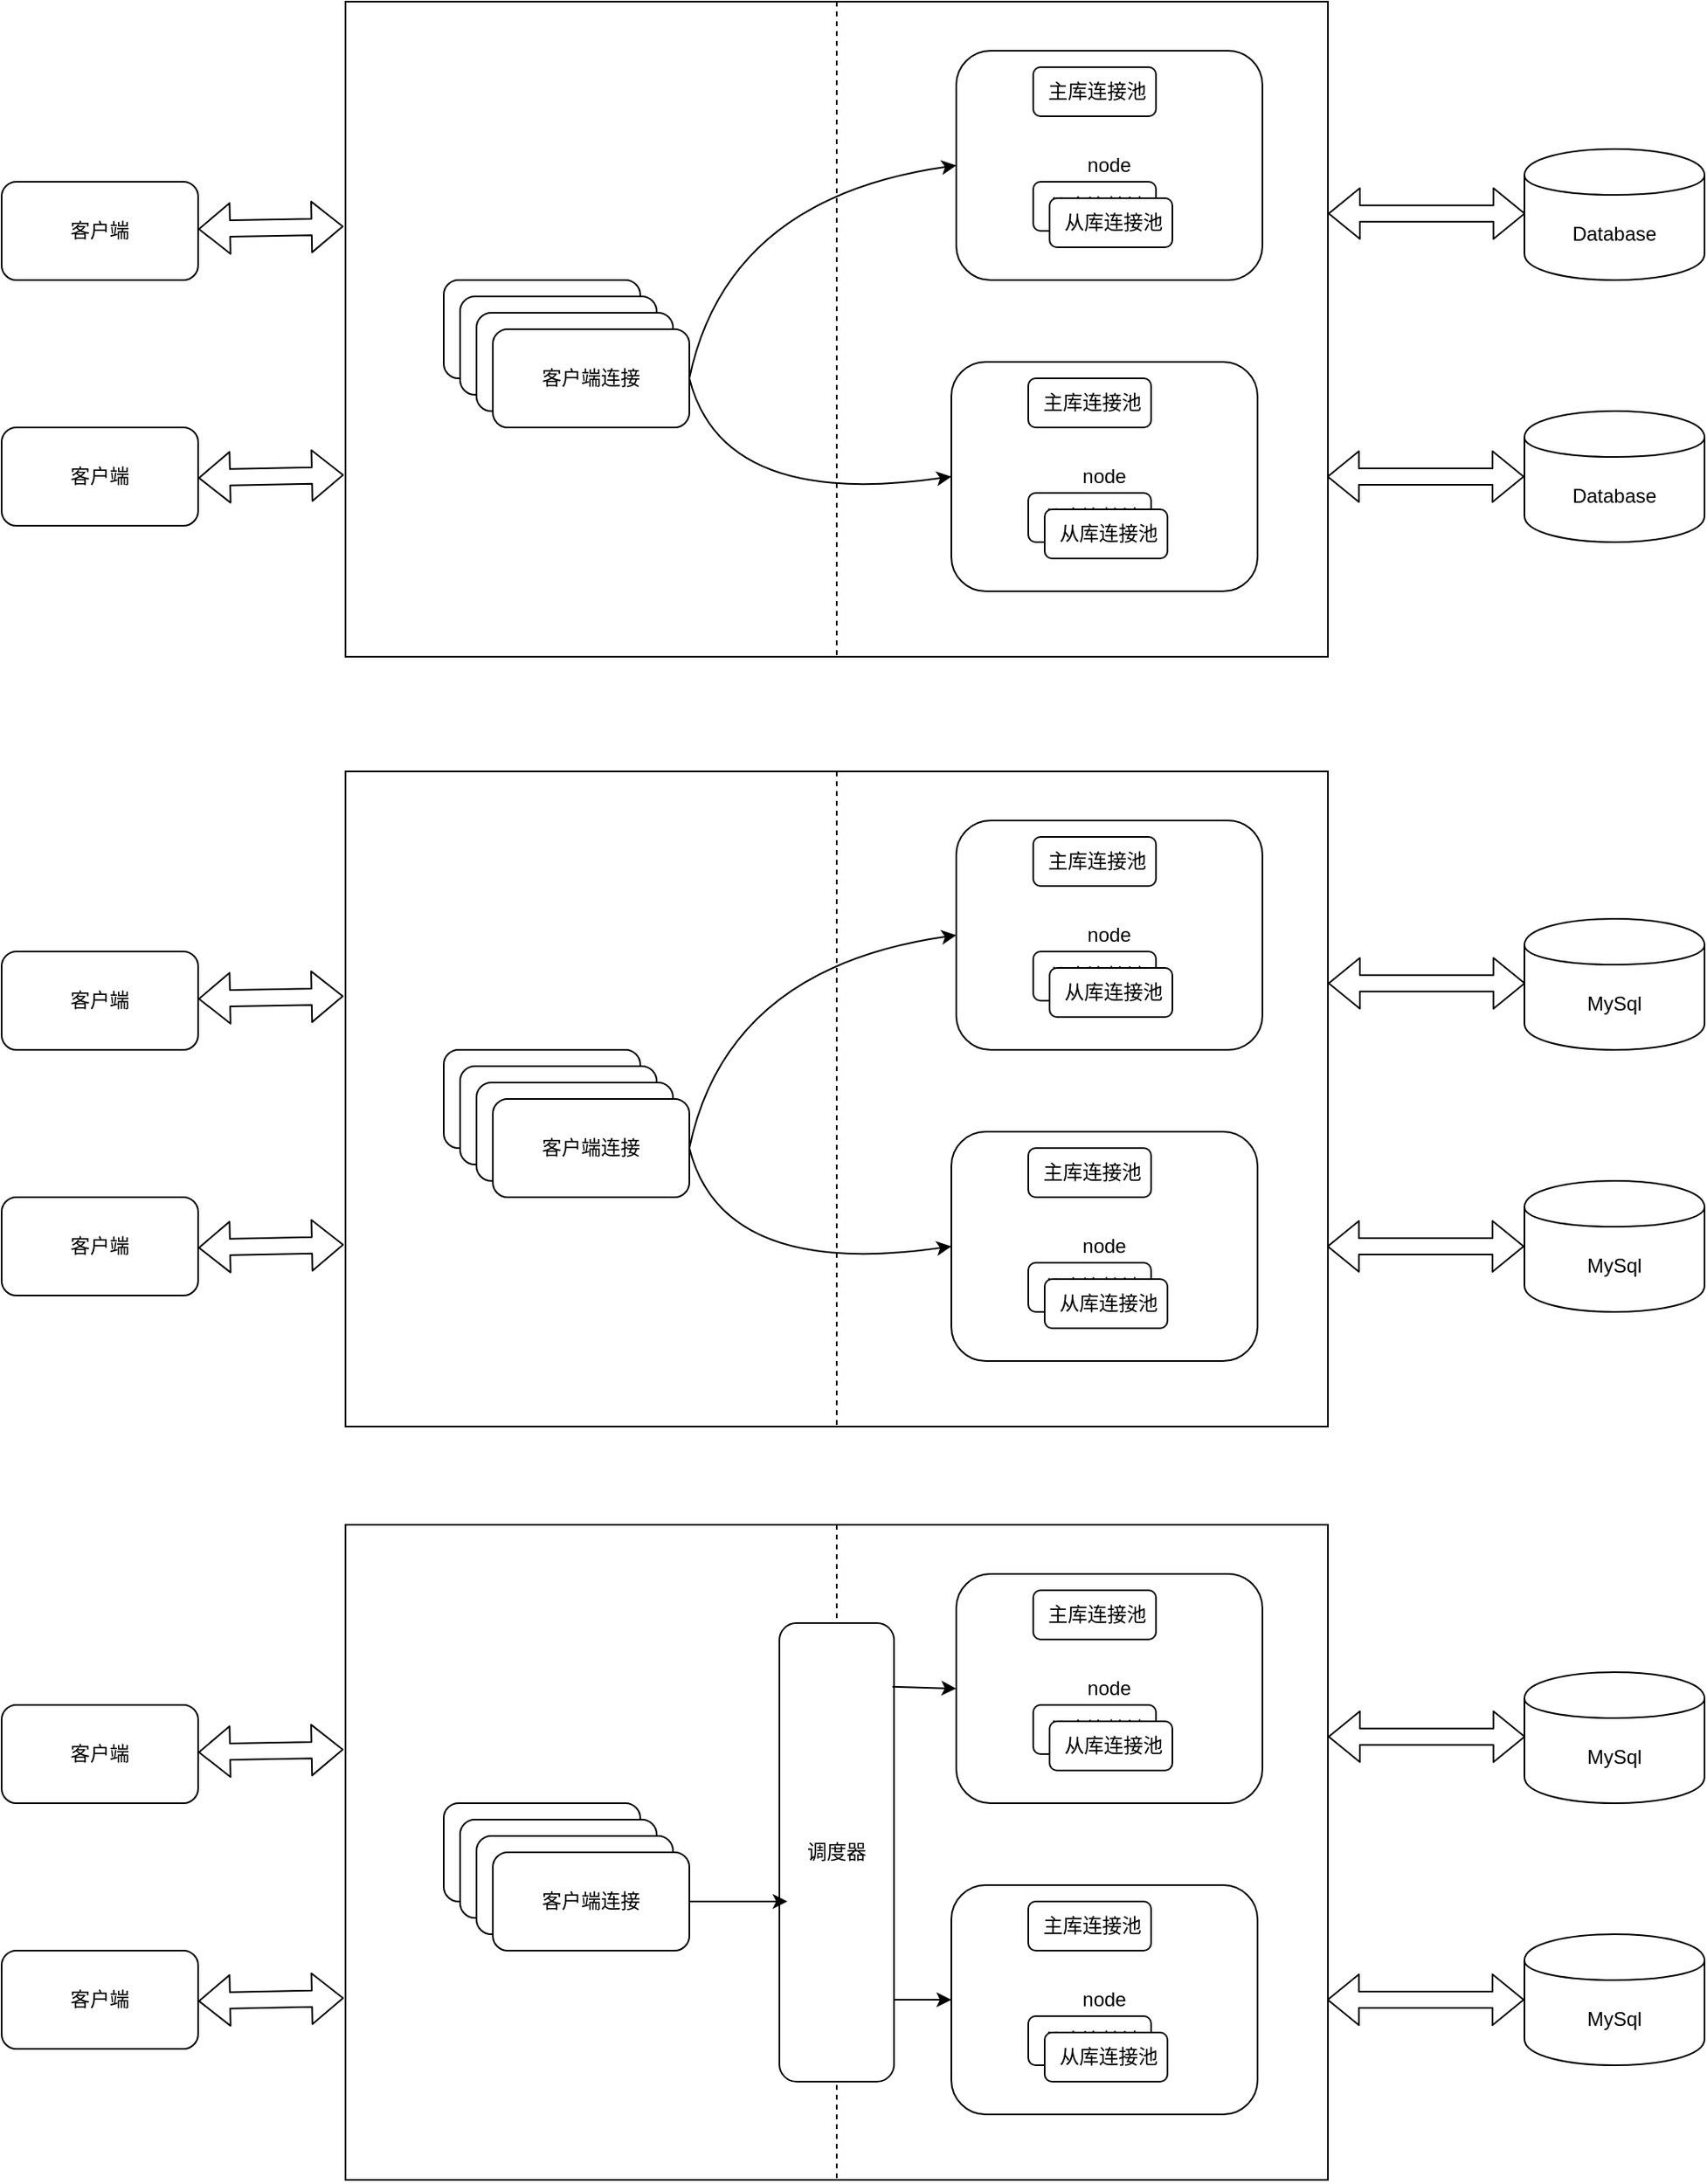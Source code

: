 <mxfile version="12.6.5" type="github">
  <diagram id="DQ5-OdrN3KlwLKlJDO0O" name="Page-1">
    <mxGraphModel dx="2537" dy="818" grid="1" gridSize="10" guides="1" tooltips="1" connect="1" arrows="1" fold="1" page="1" pageScale="1" pageWidth="827" pageHeight="1169" math="0" shadow="0">
      <root>
        <mxCell id="0"/>
        <mxCell id="1" parent="0"/>
        <mxCell id="GSYN4I2Z11RoLfkmnIbL-2" value="" style="rounded=0;whiteSpace=wrap;html=1;" parent="1" vertex="1">
          <mxGeometry x="-300" y="70" width="600" height="400" as="geometry"/>
        </mxCell>
        <mxCell id="GSYN4I2Z11RoLfkmnIbL-15" value="" style="group" parent="1" vertex="1" connectable="0">
          <mxGeometry x="73" y="100" width="187" height="140" as="geometry"/>
        </mxCell>
        <mxCell id="GSYN4I2Z11RoLfkmnIbL-14" value="node" style="rounded=1;whiteSpace=wrap;html=1;" parent="GSYN4I2Z11RoLfkmnIbL-15" vertex="1">
          <mxGeometry width="187" height="140" as="geometry"/>
        </mxCell>
        <mxCell id="GSYN4I2Z11RoLfkmnIbL-11" value="&amp;nbsp;主库连接池" style="rounded=1;whiteSpace=wrap;html=1;" parent="GSYN4I2Z11RoLfkmnIbL-15" vertex="1">
          <mxGeometry x="47" y="10" width="75" height="30" as="geometry"/>
        </mxCell>
        <mxCell id="GSYN4I2Z11RoLfkmnIbL-12" value="&amp;nbsp;从库连接池" style="rounded=1;whiteSpace=wrap;html=1;" parent="GSYN4I2Z11RoLfkmnIbL-15" vertex="1">
          <mxGeometry x="47" y="80" width="75" height="30" as="geometry"/>
        </mxCell>
        <mxCell id="GSYN4I2Z11RoLfkmnIbL-13" value="&amp;nbsp;从库连接池" style="rounded=1;whiteSpace=wrap;html=1;" parent="GSYN4I2Z11RoLfkmnIbL-15" vertex="1">
          <mxGeometry x="57" y="90" width="75" height="30" as="geometry"/>
        </mxCell>
        <mxCell id="GSYN4I2Z11RoLfkmnIbL-16" value="" style="group" parent="1" vertex="1" connectable="0">
          <mxGeometry x="70" y="290" width="187" height="140" as="geometry"/>
        </mxCell>
        <mxCell id="GSYN4I2Z11RoLfkmnIbL-17" value="node" style="rounded=1;whiteSpace=wrap;html=1;" parent="GSYN4I2Z11RoLfkmnIbL-16" vertex="1">
          <mxGeometry width="187" height="140" as="geometry"/>
        </mxCell>
        <mxCell id="GSYN4I2Z11RoLfkmnIbL-18" value="&amp;nbsp;主库连接池" style="rounded=1;whiteSpace=wrap;html=1;" parent="GSYN4I2Z11RoLfkmnIbL-16" vertex="1">
          <mxGeometry x="47" y="10" width="75" height="30" as="geometry"/>
        </mxCell>
        <mxCell id="GSYN4I2Z11RoLfkmnIbL-19" value="&amp;nbsp;从库连接池" style="rounded=1;whiteSpace=wrap;html=1;" parent="GSYN4I2Z11RoLfkmnIbL-16" vertex="1">
          <mxGeometry x="47" y="80" width="75" height="30" as="geometry"/>
        </mxCell>
        <mxCell id="GSYN4I2Z11RoLfkmnIbL-20" value="&amp;nbsp;从库连接池" style="rounded=1;whiteSpace=wrap;html=1;" parent="GSYN4I2Z11RoLfkmnIbL-16" vertex="1">
          <mxGeometry x="57" y="90" width="75" height="30" as="geometry"/>
        </mxCell>
        <mxCell id="GSYN4I2Z11RoLfkmnIbL-21" value="" style="group" parent="1" vertex="1" connectable="0">
          <mxGeometry x="-240" y="240" width="150" height="90" as="geometry"/>
        </mxCell>
        <mxCell id="GSYN4I2Z11RoLfkmnIbL-6" value="客户端连接" style="rounded=1;whiteSpace=wrap;html=1;" parent="GSYN4I2Z11RoLfkmnIbL-21" vertex="1">
          <mxGeometry width="120" height="60" as="geometry"/>
        </mxCell>
        <mxCell id="GSYN4I2Z11RoLfkmnIbL-7" value="客户端连接" style="rounded=1;whiteSpace=wrap;html=1;" parent="GSYN4I2Z11RoLfkmnIbL-21" vertex="1">
          <mxGeometry x="10" y="10" width="120" height="60" as="geometry"/>
        </mxCell>
        <mxCell id="GSYN4I2Z11RoLfkmnIbL-8" value="客户端连接" style="rounded=1;whiteSpace=wrap;html=1;" parent="GSYN4I2Z11RoLfkmnIbL-21" vertex="1">
          <mxGeometry x="20" y="20" width="120" height="60" as="geometry"/>
        </mxCell>
        <mxCell id="GSYN4I2Z11RoLfkmnIbL-9" value="客户端连接" style="rounded=1;whiteSpace=wrap;html=1;" parent="GSYN4I2Z11RoLfkmnIbL-21" vertex="1">
          <mxGeometry x="30" y="30" width="120" height="60" as="geometry"/>
        </mxCell>
        <mxCell id="GSYN4I2Z11RoLfkmnIbL-25" value="客户端" style="rounded=1;whiteSpace=wrap;html=1;" parent="1" vertex="1">
          <mxGeometry x="-510" y="180" width="120" height="60" as="geometry"/>
        </mxCell>
        <mxCell id="GSYN4I2Z11RoLfkmnIbL-26" value="客户端" style="rounded=1;whiteSpace=wrap;html=1;" parent="1" vertex="1">
          <mxGeometry x="-510" y="330" width="120" height="60" as="geometry"/>
        </mxCell>
        <mxCell id="GSYN4I2Z11RoLfkmnIbL-27" value="" style="shape=flexArrow;endArrow=classic;startArrow=classic;html=1;entryX=-0.002;entryY=0.343;entryDx=0;entryDy=0;entryPerimeter=0;" parent="1" source="GSYN4I2Z11RoLfkmnIbL-25" target="GSYN4I2Z11RoLfkmnIbL-2" edge="1">
          <mxGeometry width="50" height="50" relative="1" as="geometry">
            <mxPoint x="-390" y="260" as="sourcePoint"/>
            <mxPoint x="-319.289" y="210" as="targetPoint"/>
          </mxGeometry>
        </mxCell>
        <mxCell id="GSYN4I2Z11RoLfkmnIbL-28" value="" style="shape=flexArrow;endArrow=classic;startArrow=classic;html=1;" parent="1" edge="1">
          <mxGeometry width="50" height="50" relative="1" as="geometry">
            <mxPoint x="-390" y="360.831" as="sourcePoint"/>
            <mxPoint x="-301" y="359" as="targetPoint"/>
          </mxGeometry>
        </mxCell>
        <mxCell id="GSYN4I2Z11RoLfkmnIbL-33" value="" style="shape=flexArrow;endArrow=classic;startArrow=classic;html=1;entryX=0.999;entryY=0.725;entryDx=0;entryDy=0;entryPerimeter=0;" parent="1" target="GSYN4I2Z11RoLfkmnIbL-2" edge="1">
          <mxGeometry width="50" height="50" relative="1" as="geometry">
            <mxPoint x="420" y="360" as="sourcePoint"/>
            <mxPoint x="349.289" y="360" as="targetPoint"/>
          </mxGeometry>
        </mxCell>
        <mxCell id="GSYN4I2Z11RoLfkmnIbL-41" value="" style="endArrow=none;dashed=1;html=1;exitX=0.5;exitY=0;exitDx=0;exitDy=0;entryX=0.5;entryY=1;entryDx=0;entryDy=0;" parent="1" source="GSYN4I2Z11RoLfkmnIbL-2" target="GSYN4I2Z11RoLfkmnIbL-2" edge="1">
          <mxGeometry width="50" height="50" relative="1" as="geometry">
            <mxPoint x="-30" y="-10" as="sourcePoint"/>
            <mxPoint x="-30" y="470" as="targetPoint"/>
          </mxGeometry>
        </mxCell>
        <mxCell id="GSYN4I2Z11RoLfkmnIbL-43" value="" style="curved=1;endArrow=classic;html=1;entryX=0;entryY=0.5;entryDx=0;entryDy=0;" parent="1" target="GSYN4I2Z11RoLfkmnIbL-17" edge="1">
          <mxGeometry width="50" height="50" relative="1" as="geometry">
            <mxPoint x="-90" y="300" as="sourcePoint"/>
            <mxPoint x="-460" y="490" as="targetPoint"/>
            <Array as="points">
              <mxPoint x="-70" y="380"/>
            </Array>
          </mxGeometry>
        </mxCell>
        <mxCell id="GSYN4I2Z11RoLfkmnIbL-44" value="" style="curved=1;endArrow=classic;html=1;entryX=0;entryY=0.5;entryDx=0;entryDy=0;exitX=1;exitY=0.5;exitDx=0;exitDy=0;" parent="1" source="GSYN4I2Z11RoLfkmnIbL-9" edge="1">
          <mxGeometry width="50" height="50" relative="1" as="geometry">
            <mxPoint x="-87" y="110" as="sourcePoint"/>
            <mxPoint x="73" y="170" as="targetPoint"/>
            <Array as="points">
              <mxPoint x="-67" y="190"/>
            </Array>
          </mxGeometry>
        </mxCell>
        <mxCell id="GSYN4I2Z11RoLfkmnIbL-53" value="Database" style="shape=cylinder;whiteSpace=wrap;html=1;boundedLbl=1;backgroundOutline=1;" parent="1" vertex="1">
          <mxGeometry x="420" y="320" width="110" height="80" as="geometry"/>
        </mxCell>
        <mxCell id="GSYN4I2Z11RoLfkmnIbL-54" value="Database" style="shape=cylinder;whiteSpace=wrap;html=1;boundedLbl=1;backgroundOutline=1;" parent="1" vertex="1">
          <mxGeometry x="420" y="160" width="110" height="80" as="geometry"/>
        </mxCell>
        <mxCell id="GSYN4I2Z11RoLfkmnIbL-55" value="" style="shape=flexArrow;endArrow=classic;startArrow=classic;html=1;entryX=0.999;entryY=0.725;entryDx=0;entryDy=0;entryPerimeter=0;" parent="1" edge="1">
          <mxGeometry width="50" height="50" relative="1" as="geometry">
            <mxPoint x="420.6" y="199.41" as="sourcePoint"/>
            <mxPoint x="300.0" y="199.41" as="targetPoint"/>
          </mxGeometry>
        </mxCell>
        <mxCell id="GSYN4I2Z11RoLfkmnIbL-56" value="" style="rounded=0;whiteSpace=wrap;html=1;" parent="1" vertex="1">
          <mxGeometry x="-300" y="540" width="600" height="400" as="geometry"/>
        </mxCell>
        <mxCell id="GSYN4I2Z11RoLfkmnIbL-57" value="" style="group" parent="1" vertex="1" connectable="0">
          <mxGeometry x="73" y="570" width="187" height="140" as="geometry"/>
        </mxCell>
        <mxCell id="GSYN4I2Z11RoLfkmnIbL-58" value="node" style="rounded=1;whiteSpace=wrap;html=1;" parent="GSYN4I2Z11RoLfkmnIbL-57" vertex="1">
          <mxGeometry width="187" height="140" as="geometry"/>
        </mxCell>
        <mxCell id="GSYN4I2Z11RoLfkmnIbL-59" value="&amp;nbsp;主库连接池" style="rounded=1;whiteSpace=wrap;html=1;" parent="GSYN4I2Z11RoLfkmnIbL-57" vertex="1">
          <mxGeometry x="47" y="10" width="75" height="30" as="geometry"/>
        </mxCell>
        <mxCell id="GSYN4I2Z11RoLfkmnIbL-60" value="&amp;nbsp;从库连接池" style="rounded=1;whiteSpace=wrap;html=1;" parent="GSYN4I2Z11RoLfkmnIbL-57" vertex="1">
          <mxGeometry x="47" y="80" width="75" height="30" as="geometry"/>
        </mxCell>
        <mxCell id="GSYN4I2Z11RoLfkmnIbL-61" value="&amp;nbsp;从库连接池" style="rounded=1;whiteSpace=wrap;html=1;" parent="GSYN4I2Z11RoLfkmnIbL-57" vertex="1">
          <mxGeometry x="57" y="90" width="75" height="30" as="geometry"/>
        </mxCell>
        <mxCell id="GSYN4I2Z11RoLfkmnIbL-62" value="" style="group" parent="1" vertex="1" connectable="0">
          <mxGeometry x="70" y="760" width="187" height="140" as="geometry"/>
        </mxCell>
        <mxCell id="GSYN4I2Z11RoLfkmnIbL-63" value="node" style="rounded=1;whiteSpace=wrap;html=1;" parent="GSYN4I2Z11RoLfkmnIbL-62" vertex="1">
          <mxGeometry width="187" height="140" as="geometry"/>
        </mxCell>
        <mxCell id="GSYN4I2Z11RoLfkmnIbL-64" value="&amp;nbsp;主库连接池" style="rounded=1;whiteSpace=wrap;html=1;" parent="GSYN4I2Z11RoLfkmnIbL-62" vertex="1">
          <mxGeometry x="47" y="10" width="75" height="30" as="geometry"/>
        </mxCell>
        <mxCell id="GSYN4I2Z11RoLfkmnIbL-65" value="&amp;nbsp;从库连接池" style="rounded=1;whiteSpace=wrap;html=1;" parent="GSYN4I2Z11RoLfkmnIbL-62" vertex="1">
          <mxGeometry x="47" y="80" width="75" height="30" as="geometry"/>
        </mxCell>
        <mxCell id="GSYN4I2Z11RoLfkmnIbL-66" value="&amp;nbsp;从库连接池" style="rounded=1;whiteSpace=wrap;html=1;" parent="GSYN4I2Z11RoLfkmnIbL-62" vertex="1">
          <mxGeometry x="57" y="90" width="75" height="30" as="geometry"/>
        </mxCell>
        <mxCell id="GSYN4I2Z11RoLfkmnIbL-67" value="" style="group" parent="1" vertex="1" connectable="0">
          <mxGeometry x="-240" y="710" width="150" height="90" as="geometry"/>
        </mxCell>
        <mxCell id="GSYN4I2Z11RoLfkmnIbL-68" value="客户端连接" style="rounded=1;whiteSpace=wrap;html=1;" parent="GSYN4I2Z11RoLfkmnIbL-67" vertex="1">
          <mxGeometry width="120" height="60" as="geometry"/>
        </mxCell>
        <mxCell id="GSYN4I2Z11RoLfkmnIbL-69" value="客户端连接" style="rounded=1;whiteSpace=wrap;html=1;" parent="GSYN4I2Z11RoLfkmnIbL-67" vertex="1">
          <mxGeometry x="10" y="10" width="120" height="60" as="geometry"/>
        </mxCell>
        <mxCell id="GSYN4I2Z11RoLfkmnIbL-70" value="客户端连接" style="rounded=1;whiteSpace=wrap;html=1;" parent="GSYN4I2Z11RoLfkmnIbL-67" vertex="1">
          <mxGeometry x="20" y="20" width="120" height="60" as="geometry"/>
        </mxCell>
        <mxCell id="GSYN4I2Z11RoLfkmnIbL-71" value="客户端连接" style="rounded=1;whiteSpace=wrap;html=1;" parent="GSYN4I2Z11RoLfkmnIbL-67" vertex="1">
          <mxGeometry x="30" y="30" width="120" height="60" as="geometry"/>
        </mxCell>
        <mxCell id="GSYN4I2Z11RoLfkmnIbL-72" value="客户端" style="rounded=1;whiteSpace=wrap;html=1;" parent="1" vertex="1">
          <mxGeometry x="-510" y="650" width="120" height="60" as="geometry"/>
        </mxCell>
        <mxCell id="GSYN4I2Z11RoLfkmnIbL-73" value="客户端" style="rounded=1;whiteSpace=wrap;html=1;" parent="1" vertex="1">
          <mxGeometry x="-510" y="800" width="120" height="60" as="geometry"/>
        </mxCell>
        <mxCell id="GSYN4I2Z11RoLfkmnIbL-74" value="" style="shape=flexArrow;endArrow=classic;startArrow=classic;html=1;entryX=-0.002;entryY=0.343;entryDx=0;entryDy=0;entryPerimeter=0;" parent="1" source="GSYN4I2Z11RoLfkmnIbL-72" target="GSYN4I2Z11RoLfkmnIbL-56" edge="1">
          <mxGeometry width="50" height="50" relative="1" as="geometry">
            <mxPoint x="-390" y="730" as="sourcePoint"/>
            <mxPoint x="-319.289" y="680" as="targetPoint"/>
          </mxGeometry>
        </mxCell>
        <mxCell id="GSYN4I2Z11RoLfkmnIbL-75" value="" style="shape=flexArrow;endArrow=classic;startArrow=classic;html=1;" parent="1" edge="1">
          <mxGeometry width="50" height="50" relative="1" as="geometry">
            <mxPoint x="-390.0" y="830.831" as="sourcePoint"/>
            <mxPoint x="-301" y="829" as="targetPoint"/>
          </mxGeometry>
        </mxCell>
        <mxCell id="GSYN4I2Z11RoLfkmnIbL-76" value="" style="shape=flexArrow;endArrow=classic;startArrow=classic;html=1;entryX=0.999;entryY=0.725;entryDx=0;entryDy=0;entryPerimeter=0;" parent="1" target="GSYN4I2Z11RoLfkmnIbL-56" edge="1">
          <mxGeometry width="50" height="50" relative="1" as="geometry">
            <mxPoint x="420" y="830" as="sourcePoint"/>
            <mxPoint x="349.289" y="830" as="targetPoint"/>
          </mxGeometry>
        </mxCell>
        <mxCell id="GSYN4I2Z11RoLfkmnIbL-77" value="" style="endArrow=none;dashed=1;html=1;exitX=0.5;exitY=0;exitDx=0;exitDy=0;entryX=0.5;entryY=1;entryDx=0;entryDy=0;" parent="1" source="GSYN4I2Z11RoLfkmnIbL-56" target="GSYN4I2Z11RoLfkmnIbL-56" edge="1">
          <mxGeometry width="50" height="50" relative="1" as="geometry">
            <mxPoint x="-30" y="460" as="sourcePoint"/>
            <mxPoint x="-30" y="940" as="targetPoint"/>
          </mxGeometry>
        </mxCell>
        <mxCell id="GSYN4I2Z11RoLfkmnIbL-78" value="" style="curved=1;endArrow=classic;html=1;entryX=0;entryY=0.5;entryDx=0;entryDy=0;" parent="1" target="GSYN4I2Z11RoLfkmnIbL-63" edge="1">
          <mxGeometry width="50" height="50" relative="1" as="geometry">
            <mxPoint x="-90" y="770" as="sourcePoint"/>
            <mxPoint x="-460" y="960" as="targetPoint"/>
            <Array as="points">
              <mxPoint x="-70" y="850"/>
            </Array>
          </mxGeometry>
        </mxCell>
        <mxCell id="GSYN4I2Z11RoLfkmnIbL-79" value="" style="curved=1;endArrow=classic;html=1;entryX=0;entryY=0.5;entryDx=0;entryDy=0;exitX=1;exitY=0.5;exitDx=0;exitDy=0;" parent="1" source="GSYN4I2Z11RoLfkmnIbL-71" edge="1">
          <mxGeometry width="50" height="50" relative="1" as="geometry">
            <mxPoint x="-87" y="580" as="sourcePoint"/>
            <mxPoint x="73" y="640" as="targetPoint"/>
            <Array as="points">
              <mxPoint x="-67" y="660"/>
            </Array>
          </mxGeometry>
        </mxCell>
        <mxCell id="GSYN4I2Z11RoLfkmnIbL-80" value="MySql" style="shape=cylinder;whiteSpace=wrap;html=1;boundedLbl=1;backgroundOutline=1;" parent="1" vertex="1">
          <mxGeometry x="420" y="790" width="110" height="80" as="geometry"/>
        </mxCell>
        <mxCell id="GSYN4I2Z11RoLfkmnIbL-81" value="MySql" style="shape=cylinder;whiteSpace=wrap;html=1;boundedLbl=1;backgroundOutline=1;" parent="1" vertex="1">
          <mxGeometry x="420" y="630" width="110" height="80" as="geometry"/>
        </mxCell>
        <mxCell id="GSYN4I2Z11RoLfkmnIbL-82" value="" style="shape=flexArrow;endArrow=classic;startArrow=classic;html=1;entryX=0.999;entryY=0.725;entryDx=0;entryDy=0;entryPerimeter=0;" parent="1" edge="1">
          <mxGeometry width="50" height="50" relative="1" as="geometry">
            <mxPoint x="420.6" y="669.41" as="sourcePoint"/>
            <mxPoint x="300" y="669.41" as="targetPoint"/>
          </mxGeometry>
        </mxCell>
        <mxCell id="FYhfgqit3NOUzNeGX5rB-2" value="" style="rounded=0;whiteSpace=wrap;html=1;" parent="1" vertex="1">
          <mxGeometry x="-300" y="1000" width="600" height="400" as="geometry"/>
        </mxCell>
        <mxCell id="FYhfgqit3NOUzNeGX5rB-3" value="" style="group" parent="1" vertex="1" connectable="0">
          <mxGeometry x="73" y="1030" width="187" height="140" as="geometry"/>
        </mxCell>
        <mxCell id="FYhfgqit3NOUzNeGX5rB-4" value="node" style="rounded=1;whiteSpace=wrap;html=1;" parent="FYhfgqit3NOUzNeGX5rB-3" vertex="1">
          <mxGeometry width="187" height="140" as="geometry"/>
        </mxCell>
        <mxCell id="FYhfgqit3NOUzNeGX5rB-5" value="&amp;nbsp;主库连接池" style="rounded=1;whiteSpace=wrap;html=1;" parent="FYhfgqit3NOUzNeGX5rB-3" vertex="1">
          <mxGeometry x="47" y="10" width="75" height="30" as="geometry"/>
        </mxCell>
        <mxCell id="FYhfgqit3NOUzNeGX5rB-6" value="&amp;nbsp;从库连接池" style="rounded=1;whiteSpace=wrap;html=1;" parent="FYhfgqit3NOUzNeGX5rB-3" vertex="1">
          <mxGeometry x="47" y="80" width="75" height="30" as="geometry"/>
        </mxCell>
        <mxCell id="FYhfgqit3NOUzNeGX5rB-7" value="&amp;nbsp;从库连接池" style="rounded=1;whiteSpace=wrap;html=1;" parent="FYhfgqit3NOUzNeGX5rB-3" vertex="1">
          <mxGeometry x="57" y="90" width="75" height="30" as="geometry"/>
        </mxCell>
        <mxCell id="FYhfgqit3NOUzNeGX5rB-8" value="" style="group" parent="1" vertex="1" connectable="0">
          <mxGeometry x="70" y="1220" width="187" height="140" as="geometry"/>
        </mxCell>
        <mxCell id="FYhfgqit3NOUzNeGX5rB-9" value="node" style="rounded=1;whiteSpace=wrap;html=1;" parent="FYhfgqit3NOUzNeGX5rB-8" vertex="1">
          <mxGeometry width="187" height="140" as="geometry"/>
        </mxCell>
        <mxCell id="FYhfgqit3NOUzNeGX5rB-10" value="&amp;nbsp;主库连接池" style="rounded=1;whiteSpace=wrap;html=1;" parent="FYhfgqit3NOUzNeGX5rB-8" vertex="1">
          <mxGeometry x="47" y="10" width="75" height="30" as="geometry"/>
        </mxCell>
        <mxCell id="FYhfgqit3NOUzNeGX5rB-11" value="&amp;nbsp;从库连接池" style="rounded=1;whiteSpace=wrap;html=1;" parent="FYhfgqit3NOUzNeGX5rB-8" vertex="1">
          <mxGeometry x="47" y="80" width="75" height="30" as="geometry"/>
        </mxCell>
        <mxCell id="FYhfgqit3NOUzNeGX5rB-12" value="&amp;nbsp;从库连接池" style="rounded=1;whiteSpace=wrap;html=1;" parent="FYhfgqit3NOUzNeGX5rB-8" vertex="1">
          <mxGeometry x="57" y="90" width="75" height="30" as="geometry"/>
        </mxCell>
        <mxCell id="FYhfgqit3NOUzNeGX5rB-13" value="" style="group" parent="1" vertex="1" connectable="0">
          <mxGeometry x="-240" y="1170" width="150" height="90" as="geometry"/>
        </mxCell>
        <mxCell id="FYhfgqit3NOUzNeGX5rB-14" value="客户端连接" style="rounded=1;whiteSpace=wrap;html=1;" parent="FYhfgqit3NOUzNeGX5rB-13" vertex="1">
          <mxGeometry width="120" height="60" as="geometry"/>
        </mxCell>
        <mxCell id="FYhfgqit3NOUzNeGX5rB-15" value="客户端连接" style="rounded=1;whiteSpace=wrap;html=1;" parent="FYhfgqit3NOUzNeGX5rB-13" vertex="1">
          <mxGeometry x="10" y="10" width="120" height="60" as="geometry"/>
        </mxCell>
        <mxCell id="FYhfgqit3NOUzNeGX5rB-16" value="客户端连接" style="rounded=1;whiteSpace=wrap;html=1;" parent="FYhfgqit3NOUzNeGX5rB-13" vertex="1">
          <mxGeometry x="20" y="20" width="120" height="60" as="geometry"/>
        </mxCell>
        <mxCell id="FYhfgqit3NOUzNeGX5rB-17" value="客户端连接" style="rounded=1;whiteSpace=wrap;html=1;" parent="FYhfgqit3NOUzNeGX5rB-13" vertex="1">
          <mxGeometry x="30" y="30" width="120" height="60" as="geometry"/>
        </mxCell>
        <mxCell id="FYhfgqit3NOUzNeGX5rB-18" value="客户端" style="rounded=1;whiteSpace=wrap;html=1;" parent="1" vertex="1">
          <mxGeometry x="-510" y="1110" width="120" height="60" as="geometry"/>
        </mxCell>
        <mxCell id="FYhfgqit3NOUzNeGX5rB-19" value="客户端" style="rounded=1;whiteSpace=wrap;html=1;" parent="1" vertex="1">
          <mxGeometry x="-510" y="1260" width="120" height="60" as="geometry"/>
        </mxCell>
        <mxCell id="FYhfgqit3NOUzNeGX5rB-20" value="" style="shape=flexArrow;endArrow=classic;startArrow=classic;html=1;entryX=-0.002;entryY=0.343;entryDx=0;entryDy=0;entryPerimeter=0;" parent="1" source="FYhfgqit3NOUzNeGX5rB-18" target="FYhfgqit3NOUzNeGX5rB-2" edge="1">
          <mxGeometry width="50" height="50" relative="1" as="geometry">
            <mxPoint x="-390" y="1190" as="sourcePoint"/>
            <mxPoint x="-319.289" y="1140" as="targetPoint"/>
          </mxGeometry>
        </mxCell>
        <mxCell id="FYhfgqit3NOUzNeGX5rB-21" value="" style="shape=flexArrow;endArrow=classic;startArrow=classic;html=1;" parent="1" edge="1">
          <mxGeometry width="50" height="50" relative="1" as="geometry">
            <mxPoint x="-390" y="1290.831" as="sourcePoint"/>
            <mxPoint x="-301" y="1289" as="targetPoint"/>
          </mxGeometry>
        </mxCell>
        <mxCell id="FYhfgqit3NOUzNeGX5rB-22" value="" style="shape=flexArrow;endArrow=classic;startArrow=classic;html=1;entryX=0.999;entryY=0.725;entryDx=0;entryDy=0;entryPerimeter=0;" parent="1" target="FYhfgqit3NOUzNeGX5rB-2" edge="1">
          <mxGeometry width="50" height="50" relative="1" as="geometry">
            <mxPoint x="420" y="1290" as="sourcePoint"/>
            <mxPoint x="349.289" y="1290" as="targetPoint"/>
          </mxGeometry>
        </mxCell>
        <mxCell id="FYhfgqit3NOUzNeGX5rB-23" value="" style="endArrow=none;dashed=1;html=1;exitX=0.5;exitY=0;exitDx=0;exitDy=0;entryX=0.5;entryY=1;entryDx=0;entryDy=0;" parent="1" source="FYhfgqit3NOUzNeGX5rB-2" target="FYhfgqit3NOUzNeGX5rB-2" edge="1">
          <mxGeometry width="50" height="50" relative="1" as="geometry">
            <mxPoint x="-30" y="920" as="sourcePoint"/>
            <mxPoint x="-30" y="1400" as="targetPoint"/>
          </mxGeometry>
        </mxCell>
        <mxCell id="FYhfgqit3NOUzNeGX5rB-26" value="MySql" style="shape=cylinder;whiteSpace=wrap;html=1;boundedLbl=1;backgroundOutline=1;" parent="1" vertex="1">
          <mxGeometry x="420" y="1250" width="110" height="80" as="geometry"/>
        </mxCell>
        <mxCell id="FYhfgqit3NOUzNeGX5rB-27" value="MySql" style="shape=cylinder;whiteSpace=wrap;html=1;boundedLbl=1;backgroundOutline=1;" parent="1" vertex="1">
          <mxGeometry x="420" y="1090" width="110" height="80" as="geometry"/>
        </mxCell>
        <mxCell id="FYhfgqit3NOUzNeGX5rB-28" value="" style="shape=flexArrow;endArrow=classic;startArrow=classic;html=1;entryX=0.999;entryY=0.725;entryDx=0;entryDy=0;entryPerimeter=0;" parent="1" edge="1">
          <mxGeometry width="50" height="50" relative="1" as="geometry">
            <mxPoint x="420.6" y="1129.41" as="sourcePoint"/>
            <mxPoint x="300" y="1129.41" as="targetPoint"/>
          </mxGeometry>
        </mxCell>
        <mxCell id="FYhfgqit3NOUzNeGX5rB-32" style="edgeStyle=orthogonalEdgeStyle;rounded=0;orthogonalLoop=1;jettySize=auto;html=1;exitX=1;exitY=0.75;exitDx=0;exitDy=0;" parent="1" source="FYhfgqit3NOUzNeGX5rB-29" target="FYhfgqit3NOUzNeGX5rB-9" edge="1">
          <mxGeometry relative="1" as="geometry">
            <Array as="points">
              <mxPoint x="35" y="1290"/>
            </Array>
          </mxGeometry>
        </mxCell>
        <mxCell id="FYhfgqit3NOUzNeGX5rB-29" value="调度器" style="rounded=1;whiteSpace=wrap;html=1;" parent="1" vertex="1">
          <mxGeometry x="-35" y="1060" width="70" height="280" as="geometry"/>
        </mxCell>
        <mxCell id="FYhfgqit3NOUzNeGX5rB-31" value="" style="curved=1;endArrow=classic;html=1;entryX=0;entryY=0.5;entryDx=0;entryDy=0;exitX=0.986;exitY=0.139;exitDx=0;exitDy=0;exitPerimeter=0;" parent="1" source="FYhfgqit3NOUzNeGX5rB-29" target="FYhfgqit3NOUzNeGX5rB-4" edge="1">
          <mxGeometry width="50" height="50" relative="1" as="geometry">
            <mxPoint x="35" y="1250" as="sourcePoint"/>
            <mxPoint x="105.711" y="1200" as="targetPoint"/>
          </mxGeometry>
        </mxCell>
        <mxCell id="FYhfgqit3NOUzNeGX5rB-33" style="edgeStyle=orthogonalEdgeStyle;rounded=0;orthogonalLoop=1;jettySize=auto;html=1;entryX=0.071;entryY=0.607;entryDx=0;entryDy=0;entryPerimeter=0;" parent="1" source="FYhfgqit3NOUzNeGX5rB-17" target="FYhfgqit3NOUzNeGX5rB-29" edge="1">
          <mxGeometry relative="1" as="geometry"/>
        </mxCell>
      </root>
    </mxGraphModel>
  </diagram>
</mxfile>
